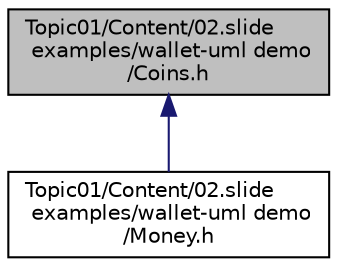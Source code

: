 digraph "Topic01/Content/02.slide examples/wallet-uml demo/Coins.h"
{
  edge [fontname="Helvetica",fontsize="10",labelfontname="Helvetica",labelfontsize="10"];
  node [fontname="Helvetica",fontsize="10",shape=record];
  Node1 [label="Topic01/Content/02.slide\l examples/wallet-uml demo\l/Coins.h",height=0.2,width=0.4,color="black", fillcolor="grey75", style="filled", fontcolor="black"];
  Node1 -> Node2 [dir="back",color="midnightblue",fontsize="10",style="solid",fontname="Helvetica"];
  Node2 [label="Topic01/Content/02.slide\l examples/wallet-uml demo\l/Money.h",height=0.2,width=0.4,color="black", fillcolor="white", style="filled",URL="$_topic01_2_content_202_8slide_01examples_2wallet-uml_01demo_2_money_8h.html"];
}
